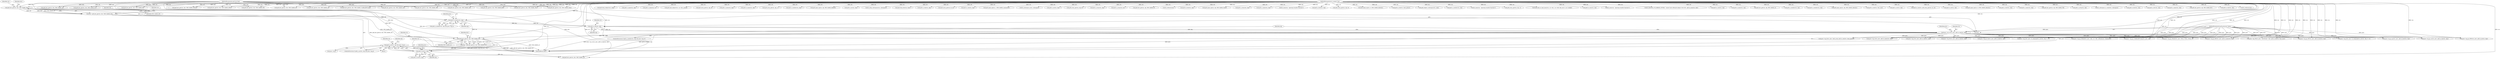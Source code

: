 digraph "0_ghostscript_8a3257b01faa899dd9b5e35c6bb3403cd709c371@pointer" {
"1000140" [label="(Call,pdf_is_int(ctx, obj) && proc->op_J)"];
"1000141" [label="(Call,pdf_is_int(ctx, obj))"];
"1000135" [label="(Call,pdf_dict_get(ctx, dict, PDF_NAME_LC))"];
"1000121" [label="(Call,pdf_is_number(ctx, obj))"];
"1000115" [label="(Call,pdf_dict_get(ctx, dict, PDF_NAME_LW))"];
"1000107" [label="(MethodParameterIn,fz_context *ctx)"];
"1000110" [label="(MethodParameterIn,pdf_obj *dict)"];
"1000113" [label="(Call,obj = pdf_dict_get(ctx, dict, PDF_NAME_LW))"];
"1000127" [label="(Call,proc->op_w(ctx, proc, pdf_to_real(ctx, obj)))"];
"1000130" [label="(Call,pdf_to_real(ctx, obj))"];
"1000108" [label="(MethodParameterIn,pdf_processor *proc)"];
"1000133" [label="(Call,obj = pdf_dict_get(ctx, dict, PDF_NAME_LC))"];
"1000530" [label="(Call,proc->op_gs_BM(ctx, proc, pdf_to_name(ctx, obj)))"];
"1000129" [label="(Identifier,proc)"];
"1000705" [label="(Call,pdf_drop_xobject(ctx, xobj))"];
"1000119" [label="(ControlStructure,if (pdf_is_number(ctx, obj) && proc->op_w))"];
"1000243" [label="(Call,pdf_is_name(ctx, obj))"];
"1000454" [label="(Call,pdf_is_name(ctx, tr))"];
"1000585" [label="(Call,pdf_load_xobject(ctx, csi->doc, group))"];
"1000293" [label="(Call,pdf_array_get(ctx, obj, 0))"];
"1000538" [label="(Call,pdf_dict_get(ctx, dict, PDF_NAME_SMask))"];
"1000524" [label="(Call,pdf_is_name(ctx, obj))"];
"1000533" [label="(Call,pdf_to_name(ctx, obj))"];
"1000132" [label="(Identifier,obj)"];
"1000729" [label="(MethodReturn,RET)"];
"1000224" [label="(Call,pdf_array_get(ctx, obj, 1))"];
"1000201" [label="(Call,pdf_dict_get(ctx, dict, PDF_NAME_D))"];
"1000263" [label="(Call,pdf_is_number(ctx, obj))"];
"1000435" [label="(Call,pdf_name_eq(ctx, obj, PDF_NAME_Default))"];
"1000134" [label="(Identifier,obj)"];
"1000174" [label="(Call,pdf_to_int(ctx, obj))"];
"1000627" [label="(Call,fz_drop_colorspace(ctx, colorspace))"];
"1000128" [label="(Identifier,ctx)"];
"1000332" [label="(Call,pdf_drop_font(ctx, font))"];
"1000107" [label="(MethodParameterIn,fz_context *ctx)"];
"1000272" [label="(Call,pdf_to_real(ctx, obj))"];
"1000138" [label="(Identifier,PDF_NAME_LC)"];
"1000656" [label="(Call,pdf_array_get(ctx, bc, k))"];
"1000361" [label="(Call,pdf_dict_get(ctx, dict, PDF_NAME_op))"];
"1000483" [label="(Call,pdf_to_real(ctx, obj))"];
"1000667" [label="(Call,pdf_name_eq(ctx, s, PDF_NAME_Luminosity))"];
"1000257" [label="(Call,pdf_dict_get(ctx, dict, PDF_NAME_FL))"];
"1000148" [label="(Identifier,ctx)"];
"1000601" [label="(Call,fz_colorspace_n(ctx, colorspace))"];
"1000151" [label="(Call,pdf_to_int(ctx, obj))"];
"1000193" [label="(Call,proc->op_M(ctx, proc, pdf_to_real(ctx, obj)))"];
"1000142" [label="(Identifier,ctx)"];
"1000322" [label="(Call,proc->op_Tf(ctx, proc, \"ExtGState\", font, pdf_to_real(ctx, font_size)))"];
"1000500" [label="(Call,proc->op_gs_ca(ctx, proc, pdf_to_real(ctx, obj)))"];
"1000269" [label="(Call,proc->op_i(ctx, proc, pdf_to_real(ctx, obj)))"];
"1000118" [label="(Identifier,PDF_NAME_LW)"];
"1000381" [label="(Call,pdf_dict_get(ctx, dict, PDF_NAME_OPM))"];
"1000387" [label="(Call,pdf_is_int(ctx, obj))"];
"1000518" [label="(Call,pdf_array_get(ctx, obj, 0))"];
"1000120" [label="(Call,pdf_is_number(ctx, obj) && proc->op_w)"];
"1000125" [label="(Identifier,proc)"];
"1000283" [label="(Call,pdf_is_array(ctx, obj))"];
"1000637" [label="(Call,pdf_is_array(ctx, bc))"];
"1000401" [label="(Call,pdf_dict_get(ctx, dict, PDF_NAME_UseBlackPtComp))"];
"1000662" [label="(Call,pdf_dict_get(ctx, obj, PDF_NAME_S))"];
"1000480" [label="(Call,proc->op_gs_CA(ctx, proc, pdf_to_real(ctx, obj)))"];
"1000115" [label="(Call,pdf_dict_get(ctx, dict, PDF_NAME_LW))"];
"1000709" [label="(Call,fz_rethrow(ctx))"];
"1000110" [label="(MethodParameterIn,pdf_obj *dict)"];
"1000123" [label="(Identifier,obj)"];
"1000136" [label="(Identifier,ctx)"];
"1000116" [label="(Identifier,ctx)"];
"1000133" [label="(Call,obj = pdf_dict_get(ctx, dict, PDF_NAME_LC))"];
"1000376" [label="(Call,pdf_to_bool(ctx, obj))"];
"1000717" [label="(Call,pdf_name_eq(ctx, obj, PDF_NAME_None))"];
"1000513" [label="(Call,pdf_is_array(ctx, obj))"];
"1000714" [label="(Call,pdf_is_name(ctx, obj))"];
"1000121" [label="(Call,pdf_is_number(ctx, obj))"];
"1000108" [label="(MethodParameterIn,pdf_processor *proc)"];
"1000439" [label="(Call,fz_warn(ctx, \"ignoring transfer function\"))"];
"1000353" [label="(Call,proc->op_gs_OP(ctx, proc, pdf_to_bool(ctx, obj)))"];
"1000367" [label="(Call,pdf_is_bool(ctx, obj))"];
"1000217" [label="(Call,pdf_array_get(ctx, obj, 0))"];
"1000688" [label="(Call,pdf_name_eq(ctx, tr, PDF_NAME_Identity))"];
"1000130" [label="(Call,pdf_to_real(ctx, obj))"];
"1000232" [label="(Call,pdf_to_real(ctx, dash_phase))"];
"1000594" [label="(Call,pdf_xobject_colorspace(ctx, xobj))"];
"1000158" [label="(Call,pdf_dict_get(ctx, dict, PDF_NAME_LJ))"];
"1000113" [label="(Call,obj = pdf_dict_get(ctx, dict, PDF_NAME_LW))"];
"1000494" [label="(Call,pdf_is_number(ctx, obj))"];
"1000111" [label="(Block,)"];
"1000463" [label="(Call,fz_warn(ctx, \"ignoring transfer function\"))"];
"1000468" [label="(Call,pdf_dict_get(ctx, dict, PDF_NAME_CA))"];
"1000300" [label="(Call,pdf_array_get(ctx, obj, 1))"];
"1000307" [label="(Call,load_font_or_hail_mary(ctx, csi->doc, csi->rdb, font_ref, 0, csi->cookie))"];
"1000580" [label="(Call,pdf_to_num(ctx, obj))"];
"1000692" [label="(Call,fz_warn(ctx, \"ignoring transfer function\"))"];
"1000419" [label="(Call,pdf_dict_get(ctx, dict, PDF_NAME_TR2))"];
"1000122" [label="(Identifier,ctx)"];
"1000576" [label="(Call,fz_throw(ctx, FZ_ERROR_SYNTAX, \"cannot load softmask xobject (%d 0 R)\", pdf_to_num(ctx, obj)))"];
"1000144" [label="(Call,proc->op_J)"];
"1000237" [label="(Call,pdf_dict_get(ctx, dict, PDF_NAME_RI))"];
"1000503" [label="(Call,pdf_to_real(ctx, obj))"];
"1000147" [label="(Call,proc->op_J(ctx, proc, fz_clampi(pdf_to_int(ctx, obj), 0, 2)))"];
"1000117" [label="(Identifier,dict)"];
"1000141" [label="(Call,pdf_is_int(ctx, obj))"];
"1000252" [label="(Call,pdf_to_name(ctx, obj))"];
"1000569" [label="(Call,pdf_dict_get(ctx, obj, PDF_NAME_G))"];
"1000373" [label="(Call,proc->op_gs_op(ctx, proc, pdf_to_bool(ctx, obj)))"];
"1000474" [label="(Call,pdf_is_number(ctx, obj))"];
"1000187" [label="(Call,pdf_is_number(ctx, obj))"];
"1000430" [label="(Call,pdf_name_eq(ctx, obj, PDF_NAME_Identity))"];
"1000327" [label="(Call,pdf_to_real(ctx, font_size))"];
"1000393" [label="(Call,proc->op_gs_OPM(ctx, proc, pdf_to_int(ctx, obj)))"];
"1000127" [label="(Call,proc->op_w(ctx, proc, pdf_to_real(ctx, obj)))"];
"1000164" [label="(Call,pdf_is_int(ctx, obj))"];
"1000654" [label="(Call,pdf_to_real(ctx, pdf_array_get(ctx, bc, k)))"];
"1000396" [label="(Call,pdf_to_int(ctx, obj))"];
"1000137" [label="(Identifier,dict)"];
"1000140" [label="(Call,pdf_is_int(ctx, obj) && proc->op_J)"];
"1000459" [label="(Call,pdf_name_eq(ctx, tr, PDF_NAME_Identity))"];
"1000347" [label="(Call,pdf_is_bool(ctx, obj))"];
"1000145" [label="(Identifier,proc)"];
"1000424" [label="(Call,pdf_is_name(ctx, obj))"];
"1000341" [label="(Call,pdf_dict_get(ctx, dict, PDF_NAME_OP))"];
"1000680" [label="(Call,pdf_dict_get(ctx, obj, PDF_NAME_TR))"];
"1000170" [label="(Call,proc->op_j(ctx, proc, fz_clampi(pdf_to_int(ctx, obj), 0, 2)))"];
"1000139" [label="(ControlStructure,if (pdf_is_int(ctx, obj) && proc->op_J))"];
"1000207" [label="(Call,pdf_is_array(ctx, obj))"];
"1000114" [label="(Identifier,obj)"];
"1000619" [label="(Call,fz_colorspace_is_cmyk(ctx, colorspace))"];
"1000695" [label="(Call,proc->op_gs_SMask(ctx, proc, xobj, csi->rdb, softmask_bc, luminosity))"];
"1000356" [label="(Call,pdf_to_bool(ctx, obj))"];
"1000488" [label="(Call,pdf_dict_get(ctx, dict, PDF_NAME_ca))"];
"1000143" [label="(Identifier,obj)"];
"1000157" [label="(Identifier,obj)"];
"1000548" [label="(Call,pdf_is_dict(ctx, obj))"];
"1000413" [label="(Call,proc->op_gs_UseBlackPtComp(ctx, proc, obj))"];
"1000135" [label="(Call,pdf_dict_get(ctx, dict, PDF_NAME_LC))"];
"1000181" [label="(Call,pdf_dict_get(ctx, dict, PDF_NAME_ML))"];
"1000407" [label="(Call,pdf_is_name(ctx, obj))"];
"1000632" [label="(Call,pdf_dict_get(ctx, obj, PDF_NAME_BC))"];
"1000722" [label="(Call,proc->op_gs_SMask(ctx, proc, NULL, NULL, NULL, 0))"];
"1000228" [label="(Call,proc->op_d(ctx, proc, dash_array, pdf_to_real(ctx, dash_phase)))"];
"1000196" [label="(Call,pdf_to_real(ctx, obj))"];
"1000449" [label="(Call,pdf_dict_get(ctx, dict, PDF_NAME_TR))"];
"1000131" [label="(Identifier,ctx)"];
"1000508" [label="(Call,pdf_dict_get(ctx, dict, PDF_NAME_BM))"];
"1000337" [label="(Call,fz_rethrow(ctx))"];
"1000249" [label="(Call,proc->op_ri(ctx, proc, pdf_to_name(ctx, obj)))"];
"1000277" [label="(Call,pdf_dict_get(ctx, dict, PDF_NAME_Font))"];
"1000140" -> "1000139"  [label="AST: "];
"1000140" -> "1000141"  [label="CFG: "];
"1000140" -> "1000144"  [label="CFG: "];
"1000141" -> "1000140"  [label="AST: "];
"1000144" -> "1000140"  [label="AST: "];
"1000148" -> "1000140"  [label="CFG: "];
"1000157" -> "1000140"  [label="CFG: "];
"1000140" -> "1000729"  [label="DDG: pdf_is_int(ctx, obj) && proc->op_J"];
"1000140" -> "1000729"  [label="DDG: proc->op_J"];
"1000141" -> "1000140"  [label="DDG: ctx"];
"1000141" -> "1000140"  [label="DDG: obj"];
"1000141" -> "1000143"  [label="CFG: "];
"1000142" -> "1000141"  [label="AST: "];
"1000143" -> "1000141"  [label="AST: "];
"1000145" -> "1000141"  [label="CFG: "];
"1000135" -> "1000141"  [label="DDG: ctx"];
"1000107" -> "1000141"  [label="DDG: ctx"];
"1000133" -> "1000141"  [label="DDG: obj"];
"1000141" -> "1000151"  [label="DDG: ctx"];
"1000141" -> "1000151"  [label="DDG: obj"];
"1000141" -> "1000158"  [label="DDG: ctx"];
"1000135" -> "1000133"  [label="AST: "];
"1000135" -> "1000138"  [label="CFG: "];
"1000136" -> "1000135"  [label="AST: "];
"1000137" -> "1000135"  [label="AST: "];
"1000138" -> "1000135"  [label="AST: "];
"1000133" -> "1000135"  [label="CFG: "];
"1000135" -> "1000729"  [label="DDG: PDF_NAME_LC"];
"1000135" -> "1000133"  [label="DDG: ctx"];
"1000135" -> "1000133"  [label="DDG: dict"];
"1000135" -> "1000133"  [label="DDG: PDF_NAME_LC"];
"1000121" -> "1000135"  [label="DDG: ctx"];
"1000127" -> "1000135"  [label="DDG: ctx"];
"1000107" -> "1000135"  [label="DDG: ctx"];
"1000115" -> "1000135"  [label="DDG: dict"];
"1000110" -> "1000135"  [label="DDG: dict"];
"1000135" -> "1000158"  [label="DDG: dict"];
"1000121" -> "1000120"  [label="AST: "];
"1000121" -> "1000123"  [label="CFG: "];
"1000122" -> "1000121"  [label="AST: "];
"1000123" -> "1000121"  [label="AST: "];
"1000125" -> "1000121"  [label="CFG: "];
"1000120" -> "1000121"  [label="CFG: "];
"1000121" -> "1000120"  [label="DDG: ctx"];
"1000121" -> "1000120"  [label="DDG: obj"];
"1000115" -> "1000121"  [label="DDG: ctx"];
"1000107" -> "1000121"  [label="DDG: ctx"];
"1000113" -> "1000121"  [label="DDG: obj"];
"1000121" -> "1000130"  [label="DDG: ctx"];
"1000121" -> "1000130"  [label="DDG: obj"];
"1000115" -> "1000113"  [label="AST: "];
"1000115" -> "1000118"  [label="CFG: "];
"1000116" -> "1000115"  [label="AST: "];
"1000117" -> "1000115"  [label="AST: "];
"1000118" -> "1000115"  [label="AST: "];
"1000113" -> "1000115"  [label="CFG: "];
"1000115" -> "1000729"  [label="DDG: PDF_NAME_LW"];
"1000115" -> "1000113"  [label="DDG: ctx"];
"1000115" -> "1000113"  [label="DDG: dict"];
"1000115" -> "1000113"  [label="DDG: PDF_NAME_LW"];
"1000107" -> "1000115"  [label="DDG: ctx"];
"1000110" -> "1000115"  [label="DDG: dict"];
"1000107" -> "1000106"  [label="AST: "];
"1000107" -> "1000729"  [label="DDG: ctx"];
"1000107" -> "1000127"  [label="DDG: ctx"];
"1000107" -> "1000130"  [label="DDG: ctx"];
"1000107" -> "1000147"  [label="DDG: ctx"];
"1000107" -> "1000151"  [label="DDG: ctx"];
"1000107" -> "1000158"  [label="DDG: ctx"];
"1000107" -> "1000164"  [label="DDG: ctx"];
"1000107" -> "1000170"  [label="DDG: ctx"];
"1000107" -> "1000174"  [label="DDG: ctx"];
"1000107" -> "1000181"  [label="DDG: ctx"];
"1000107" -> "1000187"  [label="DDG: ctx"];
"1000107" -> "1000193"  [label="DDG: ctx"];
"1000107" -> "1000196"  [label="DDG: ctx"];
"1000107" -> "1000201"  [label="DDG: ctx"];
"1000107" -> "1000207"  [label="DDG: ctx"];
"1000107" -> "1000217"  [label="DDG: ctx"];
"1000107" -> "1000224"  [label="DDG: ctx"];
"1000107" -> "1000228"  [label="DDG: ctx"];
"1000107" -> "1000232"  [label="DDG: ctx"];
"1000107" -> "1000237"  [label="DDG: ctx"];
"1000107" -> "1000243"  [label="DDG: ctx"];
"1000107" -> "1000249"  [label="DDG: ctx"];
"1000107" -> "1000252"  [label="DDG: ctx"];
"1000107" -> "1000257"  [label="DDG: ctx"];
"1000107" -> "1000263"  [label="DDG: ctx"];
"1000107" -> "1000269"  [label="DDG: ctx"];
"1000107" -> "1000272"  [label="DDG: ctx"];
"1000107" -> "1000277"  [label="DDG: ctx"];
"1000107" -> "1000283"  [label="DDG: ctx"];
"1000107" -> "1000293"  [label="DDG: ctx"];
"1000107" -> "1000300"  [label="DDG: ctx"];
"1000107" -> "1000307"  [label="DDG: ctx"];
"1000107" -> "1000322"  [label="DDG: ctx"];
"1000107" -> "1000327"  [label="DDG: ctx"];
"1000107" -> "1000332"  [label="DDG: ctx"];
"1000107" -> "1000337"  [label="DDG: ctx"];
"1000107" -> "1000341"  [label="DDG: ctx"];
"1000107" -> "1000347"  [label="DDG: ctx"];
"1000107" -> "1000353"  [label="DDG: ctx"];
"1000107" -> "1000356"  [label="DDG: ctx"];
"1000107" -> "1000361"  [label="DDG: ctx"];
"1000107" -> "1000367"  [label="DDG: ctx"];
"1000107" -> "1000373"  [label="DDG: ctx"];
"1000107" -> "1000376"  [label="DDG: ctx"];
"1000107" -> "1000381"  [label="DDG: ctx"];
"1000107" -> "1000387"  [label="DDG: ctx"];
"1000107" -> "1000393"  [label="DDG: ctx"];
"1000107" -> "1000396"  [label="DDG: ctx"];
"1000107" -> "1000401"  [label="DDG: ctx"];
"1000107" -> "1000407"  [label="DDG: ctx"];
"1000107" -> "1000413"  [label="DDG: ctx"];
"1000107" -> "1000419"  [label="DDG: ctx"];
"1000107" -> "1000424"  [label="DDG: ctx"];
"1000107" -> "1000430"  [label="DDG: ctx"];
"1000107" -> "1000435"  [label="DDG: ctx"];
"1000107" -> "1000439"  [label="DDG: ctx"];
"1000107" -> "1000449"  [label="DDG: ctx"];
"1000107" -> "1000454"  [label="DDG: ctx"];
"1000107" -> "1000459"  [label="DDG: ctx"];
"1000107" -> "1000463"  [label="DDG: ctx"];
"1000107" -> "1000468"  [label="DDG: ctx"];
"1000107" -> "1000474"  [label="DDG: ctx"];
"1000107" -> "1000480"  [label="DDG: ctx"];
"1000107" -> "1000483"  [label="DDG: ctx"];
"1000107" -> "1000488"  [label="DDG: ctx"];
"1000107" -> "1000494"  [label="DDG: ctx"];
"1000107" -> "1000500"  [label="DDG: ctx"];
"1000107" -> "1000503"  [label="DDG: ctx"];
"1000107" -> "1000508"  [label="DDG: ctx"];
"1000107" -> "1000513"  [label="DDG: ctx"];
"1000107" -> "1000518"  [label="DDG: ctx"];
"1000107" -> "1000524"  [label="DDG: ctx"];
"1000107" -> "1000530"  [label="DDG: ctx"];
"1000107" -> "1000533"  [label="DDG: ctx"];
"1000107" -> "1000538"  [label="DDG: ctx"];
"1000107" -> "1000548"  [label="DDG: ctx"];
"1000107" -> "1000569"  [label="DDG: ctx"];
"1000107" -> "1000576"  [label="DDG: ctx"];
"1000107" -> "1000580"  [label="DDG: ctx"];
"1000107" -> "1000585"  [label="DDG: ctx"];
"1000107" -> "1000594"  [label="DDG: ctx"];
"1000107" -> "1000601"  [label="DDG: ctx"];
"1000107" -> "1000619"  [label="DDG: ctx"];
"1000107" -> "1000627"  [label="DDG: ctx"];
"1000107" -> "1000632"  [label="DDG: ctx"];
"1000107" -> "1000637"  [label="DDG: ctx"];
"1000107" -> "1000654"  [label="DDG: ctx"];
"1000107" -> "1000656"  [label="DDG: ctx"];
"1000107" -> "1000662"  [label="DDG: ctx"];
"1000107" -> "1000667"  [label="DDG: ctx"];
"1000107" -> "1000680"  [label="DDG: ctx"];
"1000107" -> "1000688"  [label="DDG: ctx"];
"1000107" -> "1000692"  [label="DDG: ctx"];
"1000107" -> "1000695"  [label="DDG: ctx"];
"1000107" -> "1000705"  [label="DDG: ctx"];
"1000107" -> "1000709"  [label="DDG: ctx"];
"1000107" -> "1000714"  [label="DDG: ctx"];
"1000107" -> "1000717"  [label="DDG: ctx"];
"1000107" -> "1000722"  [label="DDG: ctx"];
"1000110" -> "1000106"  [label="AST: "];
"1000110" -> "1000729"  [label="DDG: dict"];
"1000110" -> "1000158"  [label="DDG: dict"];
"1000110" -> "1000181"  [label="DDG: dict"];
"1000110" -> "1000201"  [label="DDG: dict"];
"1000110" -> "1000237"  [label="DDG: dict"];
"1000110" -> "1000257"  [label="DDG: dict"];
"1000110" -> "1000277"  [label="DDG: dict"];
"1000110" -> "1000341"  [label="DDG: dict"];
"1000110" -> "1000361"  [label="DDG: dict"];
"1000110" -> "1000381"  [label="DDG: dict"];
"1000110" -> "1000401"  [label="DDG: dict"];
"1000110" -> "1000419"  [label="DDG: dict"];
"1000110" -> "1000449"  [label="DDG: dict"];
"1000110" -> "1000468"  [label="DDG: dict"];
"1000110" -> "1000488"  [label="DDG: dict"];
"1000110" -> "1000508"  [label="DDG: dict"];
"1000110" -> "1000538"  [label="DDG: dict"];
"1000113" -> "1000111"  [label="AST: "];
"1000114" -> "1000113"  [label="AST: "];
"1000122" -> "1000113"  [label="CFG: "];
"1000113" -> "1000729"  [label="DDG: pdf_dict_get(ctx, dict, PDF_NAME_LW)"];
"1000127" -> "1000119"  [label="AST: "];
"1000127" -> "1000130"  [label="CFG: "];
"1000128" -> "1000127"  [label="AST: "];
"1000129" -> "1000127"  [label="AST: "];
"1000130" -> "1000127"  [label="AST: "];
"1000134" -> "1000127"  [label="CFG: "];
"1000127" -> "1000729"  [label="DDG: pdf_to_real(ctx, obj)"];
"1000127" -> "1000729"  [label="DDG: proc"];
"1000127" -> "1000729"  [label="DDG: proc->op_w(ctx, proc, pdf_to_real(ctx, obj))"];
"1000130" -> "1000127"  [label="DDG: ctx"];
"1000130" -> "1000127"  [label="DDG: obj"];
"1000108" -> "1000127"  [label="DDG: proc"];
"1000127" -> "1000147"  [label="DDG: proc"];
"1000127" -> "1000170"  [label="DDG: proc"];
"1000127" -> "1000193"  [label="DDG: proc"];
"1000127" -> "1000228"  [label="DDG: proc"];
"1000127" -> "1000249"  [label="DDG: proc"];
"1000127" -> "1000269"  [label="DDG: proc"];
"1000127" -> "1000322"  [label="DDG: proc"];
"1000127" -> "1000353"  [label="DDG: proc"];
"1000127" -> "1000373"  [label="DDG: proc"];
"1000127" -> "1000393"  [label="DDG: proc"];
"1000127" -> "1000413"  [label="DDG: proc"];
"1000127" -> "1000480"  [label="DDG: proc"];
"1000127" -> "1000500"  [label="DDG: proc"];
"1000127" -> "1000530"  [label="DDG: proc"];
"1000127" -> "1000695"  [label="DDG: proc"];
"1000127" -> "1000722"  [label="DDG: proc"];
"1000130" -> "1000132"  [label="CFG: "];
"1000131" -> "1000130"  [label="AST: "];
"1000132" -> "1000130"  [label="AST: "];
"1000108" -> "1000106"  [label="AST: "];
"1000108" -> "1000729"  [label="DDG: proc"];
"1000108" -> "1000147"  [label="DDG: proc"];
"1000108" -> "1000170"  [label="DDG: proc"];
"1000108" -> "1000193"  [label="DDG: proc"];
"1000108" -> "1000228"  [label="DDG: proc"];
"1000108" -> "1000249"  [label="DDG: proc"];
"1000108" -> "1000269"  [label="DDG: proc"];
"1000108" -> "1000322"  [label="DDG: proc"];
"1000108" -> "1000353"  [label="DDG: proc"];
"1000108" -> "1000373"  [label="DDG: proc"];
"1000108" -> "1000393"  [label="DDG: proc"];
"1000108" -> "1000413"  [label="DDG: proc"];
"1000108" -> "1000480"  [label="DDG: proc"];
"1000108" -> "1000500"  [label="DDG: proc"];
"1000108" -> "1000530"  [label="DDG: proc"];
"1000108" -> "1000695"  [label="DDG: proc"];
"1000108" -> "1000722"  [label="DDG: proc"];
"1000133" -> "1000111"  [label="AST: "];
"1000134" -> "1000133"  [label="AST: "];
"1000142" -> "1000133"  [label="CFG: "];
"1000133" -> "1000729"  [label="DDG: pdf_dict_get(ctx, dict, PDF_NAME_LC)"];
}
